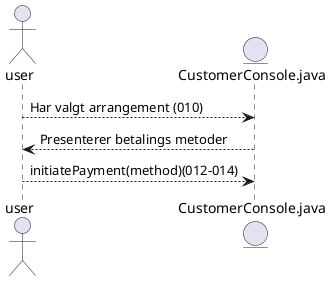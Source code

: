 @startuml

actor user
entity CustomerConsole.java as SEAT

user --> SEAT: Har valgt arrangement (010)
user <-- SEAT: Presenterer betalings metoder
user --> SEAT: initiatePayment(method)(012-014)

@enduml
